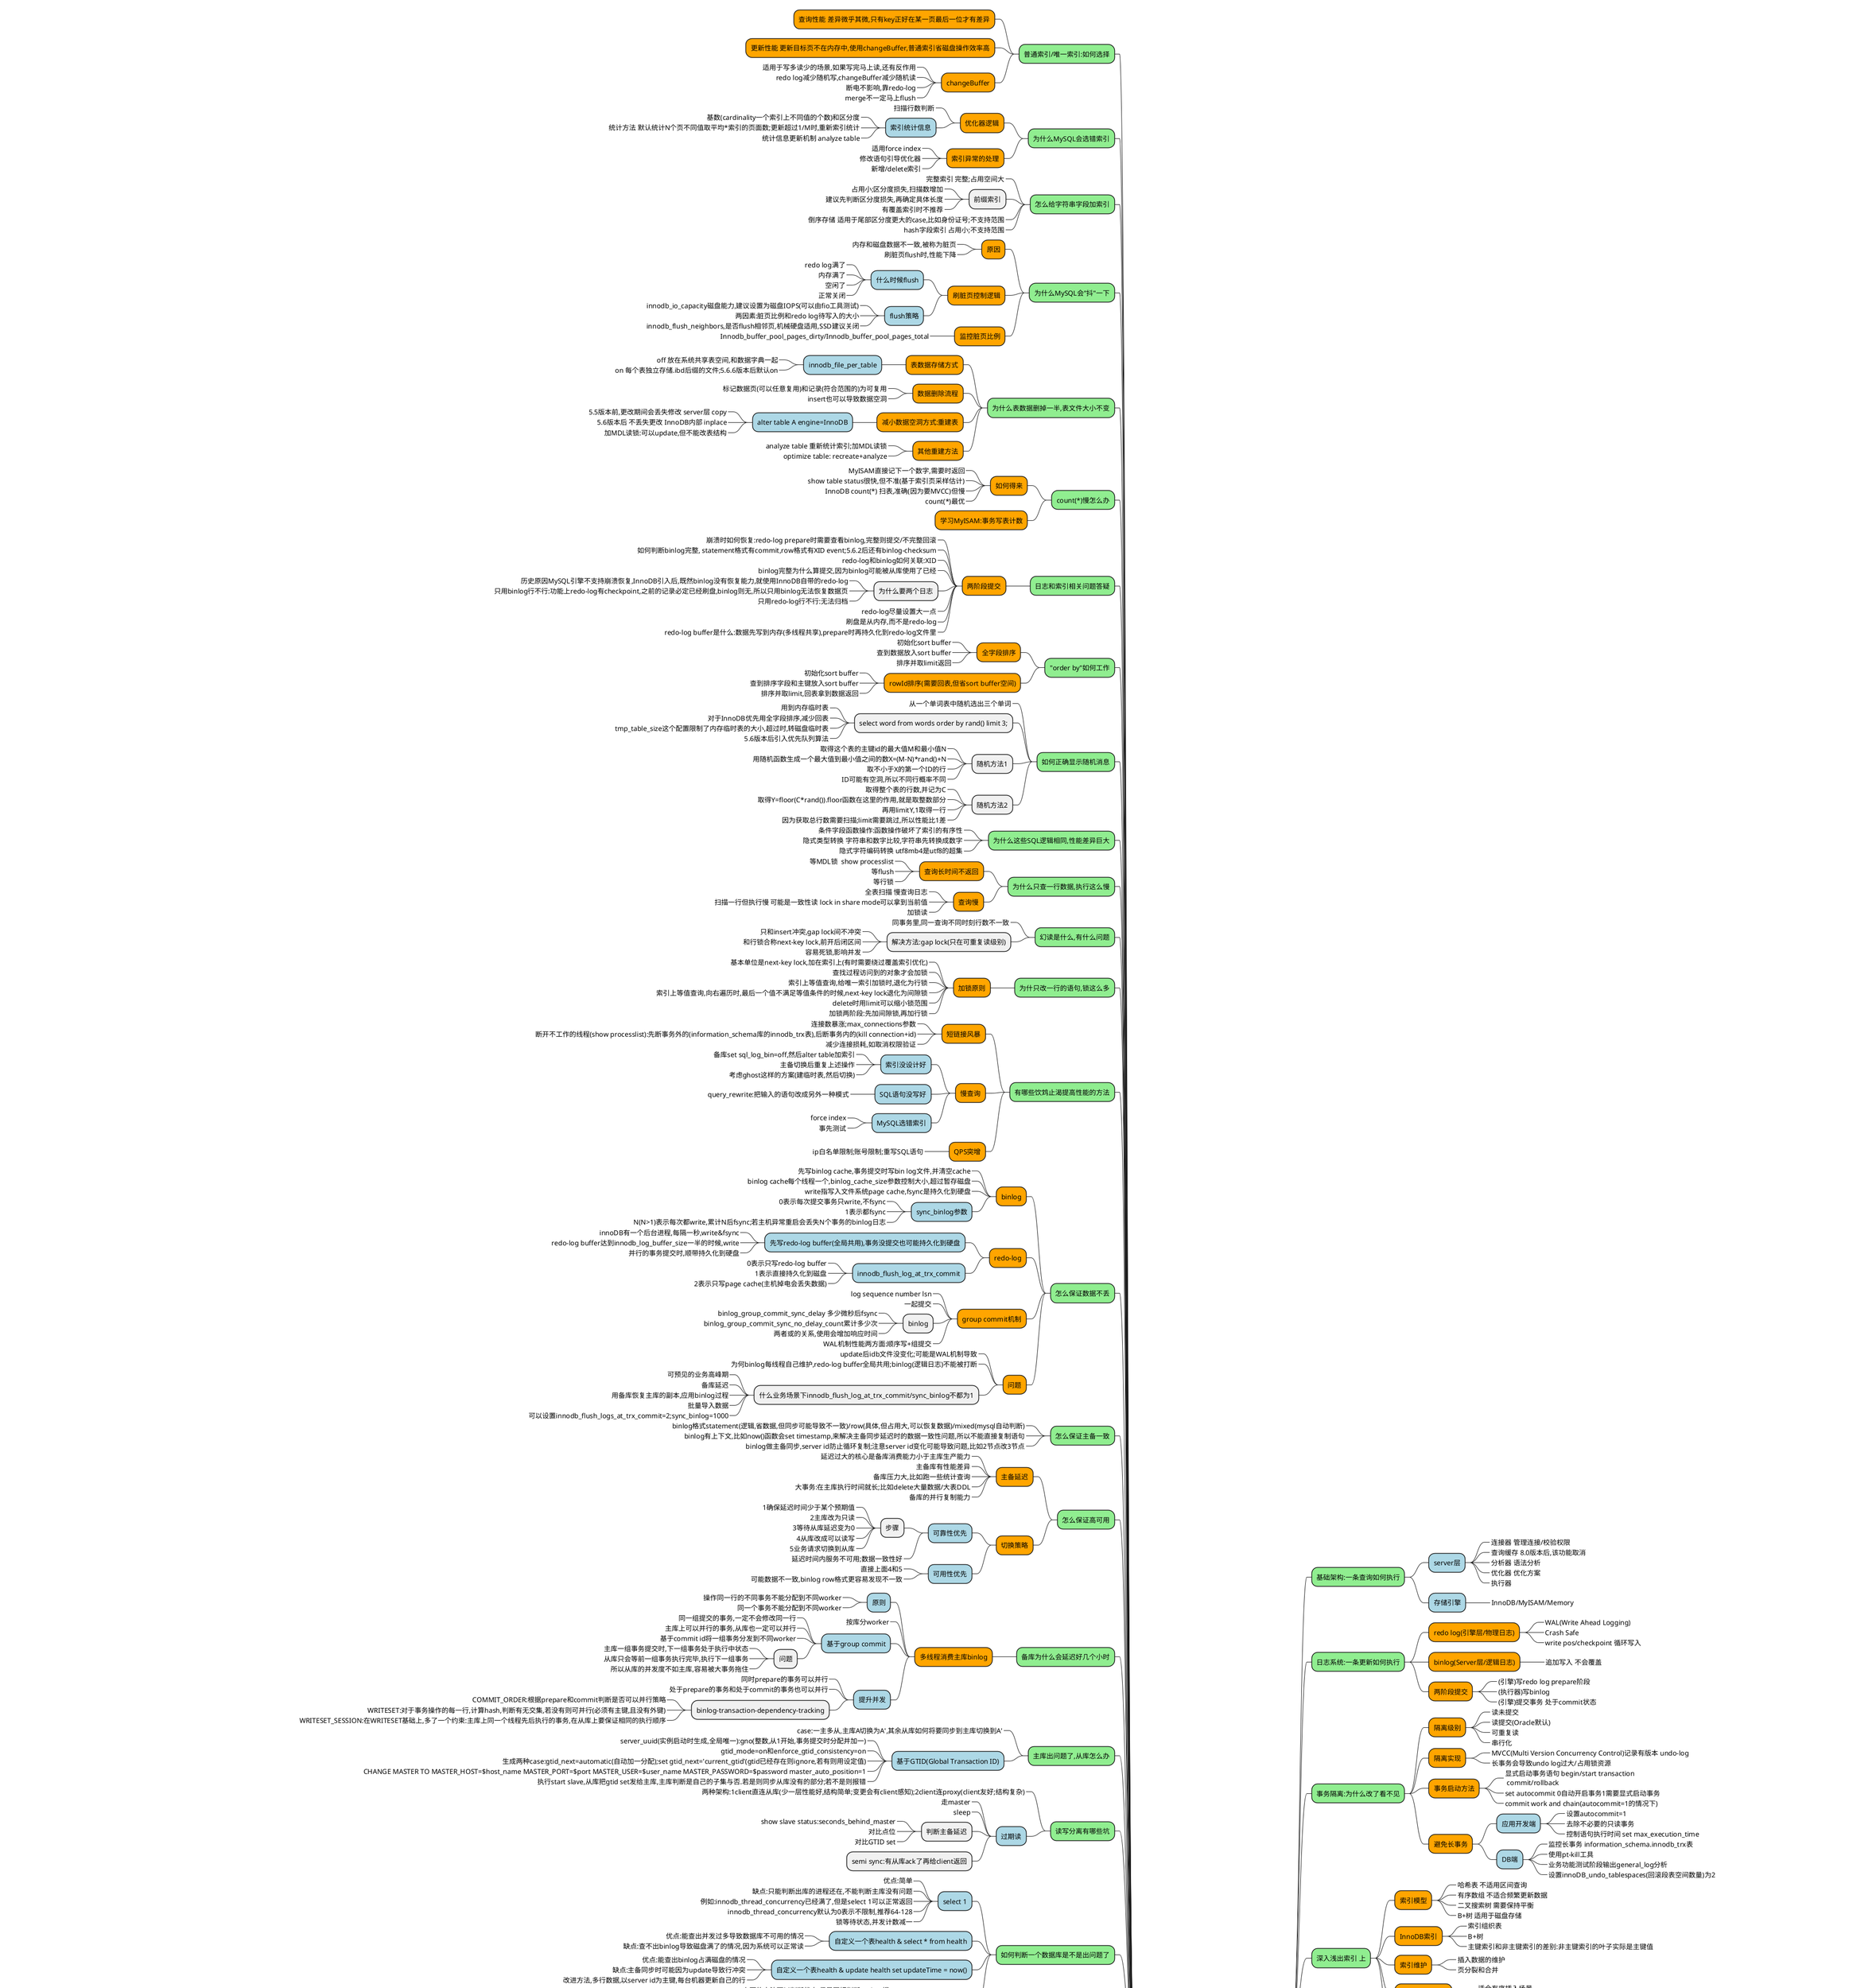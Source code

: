 @startmindmap
*[#lightgrey] MySQL
    *[#lightpink] 1基础篇
        *[#lightgreen] 基础架构:一条查询如何执行
            *[#lightblue] server层
                *_ 连接器 管理连接/校验权限
                *_ 查询缓存 8.0版本后,该功能取消
                *_ 分析器 语法分析
                *_ 优化器 优化方案
                *_ 执行器
            *[#lightblue] 存储引擎
                *_ InnoDB/MyISAM/Memory
        *[#lightgreen] 日志系统:一条更新如何执行
            *[#orange] redo log(引擎层/物理日志)
                *_ WAL(Write Ahead Logging)
                *_ Crash Safe
                *_ write pos/checkpoint 循环写入
            *[#orange] binlog(Server层/逻辑日志)
                *_ 追加写入 不会覆盖
            *[#orange] 两阶段提交
                *_ (引擎)写redo log prepare阶段
                *_ (执行器)写binlog
                *_ (引擎)提交事务 处于commit状态
        *[#lightgreen] 事务隔离:为什么改了看不见
            *[#orange] 隔离级别
                *_ 读未提交
                *_ 读提交(Oracle默认)
                *_ 可重复读
                *_ 串行化
            *[#orange] 隔离实现
                *_ MVCC(Multi Version Concurrency Control)记录有版本 undo-log
                *_ 长事务会导致undo log过大/占用锁资源
            *[#orange] 事务启动方法
                *_ 显式启动事务语句 begin/start transaction\n commit/rollback
                *_ set autocommit 0自动开启事务1需要显式启动事务
                *_ commit work and chain(autocommit=1的情况下)
            *[#orange] 避免长事务
                *[#lightblue] 应用开发端
                    *_ 设置autocommit=1
                    *_ 去除不必要的只读事务
                    *_ 控制语句执行时间 set max_execution_time
                *[#lightblue] DB端
                    *_ 监控长事务 information_schema.innodb_trx表
                    *_ 使用pt-kill工具
                    *_ 业务功能测试阶段输出general_log分析
                    *_ 设置innoDB_undo_tablespaces(回滚段表空间数量)为2
        *[#lightgreen] 深入浅出索引 上
            *[#orange] 索引模型
                *_ 哈希表 不适用区间查询
                *_ 有序数组 不适合频繁更新数据
                *_ 二叉搜索树 需要保持平衡
                *_ B+树 适用于磁盘存储
            *[#orange] InnoDB索引
                *_ 索引组织表
                *_ B+树
                *_ 主键索引和非主键索引的差别:非主键索引的叶子实际是主键值
            *[#orange] 索引维护
                *_ 插入数据的维护
                *_ 页分裂和合并
            *[#orange] 自增主键的选择
                *_ 适合有序插入场景
                *_ 减少存储空间占用
            *[#orange] 重建索引的方法
                *_ drop index(primary key)/add index(primary key)
        *[#lightgreen] 深入浅出索引 下
            *[#orange] 覆盖索引
                *_ 减少树的搜索次数
                *_ 提升查询性能
            *[#orange] 最左前缀原则
                *_ 利用最左前缀定位记录
                *_ 支持联合索引最左N个字段
                *_ 支持String索引最左M个字符
            *[#orange] 索引下推
                *_ 利用索引中字段先做判断
                *_ 减少回表
        *[#lightgreen] 全局锁和表锁:加字段的阻碍
            *[#orange] 全局锁
                *_ FTWRL(Flush Table With Read Lock)
                *_ 适用场景:全库逻辑备份
                *_ 需要注意备份一致性问题
                *_ mysqldump使用--single transaction参数(InnoDB引擎支持)
                * readOnly方式 VS FTWRL方式
                    *_ readOnly可能被用来判断主从库
                    *_ FTWRL如果客户端异常断开会释放锁
            *[#orange] 表锁
                *[#lightblue] 表锁
                    *_ lock tables...read/write
                    *_ unlock tables
                *[#lightblue] 元数据锁(meta data lock)
                    *_ 读锁 操作加读锁
                    *_ 写锁 改表结构加写锁
                    *_ MDL锁的互斥性 读/写锁之间,写锁之间互斥
                    *_ 长事务和MDL锁 MDL锁在事务提交才释放
                    *_ 安全的给小表加字段 alter 添加wait_time 字段
        *[#lightgreen] 行锁功过:如何减少性能影响
            *[#orange] 两阶段锁协议
                *_ 需要时加上,事务结束才释放
                *_ 安排事务的语句顺序 最影响并发的语句放在最后
            *[#orange] 死锁和死锁检测
                *_ 死锁超时 innodb_lock_wait_timeout(默认50s)
                *_ 死锁检测 innodb_deadlock_detect(on)
                *_ 死锁检测会消耗大量CPU 复杂度O(N^2) N为竞争的并发线程数
            *_ 优化锁冲突 逻辑上变成多行
            *_ 删除10_000条数据,一个连接里循环20次每次删除500好于直接删(长事务)和20个连接每个删500(锁竞争)
        *[#lightgreen] 事务到底隔离还是不隔离
            *[#orange] 事务启动
                *_ begin/start transaction命令并不是一个事务的起点,在执行到它们之后的第一个操作InnoDB表的语句,事务才真正启动(trx_id生成)
                *_ 想要马上启动事务,适用start transaction with consistent snapshot
            *[#orange] consistent read view
                *_ 事务启动时生成
            *[#orange] InnoDB行数据版本
                *_ 多版本数据,用row trx_id区分
            *[#orange] 快照在MVCC中的工作原理
                *_ 事务操作根据隔离级别找到对应读版本的数据
            *[#orange] 数据版本可见性规则
                *_ if (未提交 or 已提交但在视图创建后) then 不可见
            *[#orange] update时 当前读 + 两阶段提交
    *[#lightpink] 3特别放送
        *[#lightgreen] 林晓斌:我的MySQL的心路历程
    *[#lightpink] 4结束语
        *[#lightgreen] 点线面网,一起构建MySQL知识网络
left side
    *[#lightpink] 2实战篇
        *[#lightgreen] 普通索引/唯一索引:如何选择
            *[#orange] 查询性能 差异微乎其微,只有key正好在某一页最后一位才有差异
            *[#orange] 更新性能 更新目标页不在内存中,使用changeBuffer,普通索引省磁盘操作效率高
            *[#orange] changeBuffer
                *_ 适用于写多读少的场景,如果写完马上读,还有反作用
                *_ redo log减少随机写,changeBuffer减少随机读
                *_ 断电不影响,靠redo-log
                *_ merge不一定马上flush
        *[#lightgreen] 为什么MySQL会选错索引
            *[#orange] 优化器逻辑
                *_ 扫描行数判断
                *[#lightblue] 索引统计信息
                    *_ 基数(cardinality一个索引上不同值的个数)和区分度
                    *_ 统计方法 默认统计N个页不同值取平均*索引的页面数;更新超过1/M时,重新索引统计
                    *_ 统计信息更新机制 analyze table
            *[#orange] 索引异常的处理
                *_ 适用force index
                *_ 修改语句引导优化器
                *_ 新增/delete索引
        *[#lightgreen] 怎么给字符串字段加索引
            *_ 完整索引 完整;占用空间大
            * 前缀索引
                *_ 占用小;区分度损失,扫描数增加
                *_ 建议先判断区分度损失,再确定具体长度
                *_ 有覆盖索引时不推荐
            *_ 倒序存储 适用于尾部区分度更大的case,比如身份证号;不支持范围
            *_ hash字段索引 占用小;不支持范围
        *[#lightgreen] 为什么MySQL会"抖"一下
            *[#orange] 原因
                *_ 内存和磁盘数据不一致,被称为脏页
                *_ 刷脏页flush时,性能下降
            *[#orange] 刷脏页控制逻辑
                *[#lightblue] 什么时候flush
                    *_ redo log满了
                    *_ 内存满了
                    *_ 空闲了
                    *_ 正常关闭
                *[#lightblue] flush策略
                    *_ innodb_io_capacity磁盘能力,建议设置为磁盘IOPS(可以由fio工具测试)
                    *_ 两因素:脏页比例和redo log待写入的大小
                    *_ innodb_flush_neighbors,是否flush相邻页,机械硬盘适用,SSD建议关闭
            *[#orange] 监控脏页比例
                *_ Innodb_buffer_pool_pages_dirty/Innodb_buffer_pool_pages_total
        *[#lightgreen] 为什么表数据删掉一半,表文件大小不变
            *[#orange] 表数据存储方式
                *[#lightblue] innodb_file_per_table
                    *_ off 放在系统共享表空间,和数据字典一起
                    *_ on 每个表独立存储.ibd后缀的文件;5.6.6版本后默认on
            *[#orange] 数据删除流程
                *_ 标记数据页(可以任意复用)和记录(符合范围的)为可复用
                *_ insert也可以导致数据空洞
            *[#orange] 减小数据空洞方式:重建表
                *[#lightblue] alter table A engine=InnoDB
                    *_ 5.5版本前,更改期间会丢失修改 server层 copy
                    *_ 5.6版本后 不丢失更改 InnoDB内部 inplace
                    *_ 加MDL读锁:可以update,但不能改表结构
            *[#orange] 其他重建方法
                *_ analyze table 重新统计索引;加MDL读锁
                *_ optimize table: recreate+analyze
        *[#lightgreen] count(*)慢怎么办
            *[#orange] 如何得来
                *_ MyISAM直接记下一个数字,需要时返回
                *_ show table status很快,但不准(基于索引页采样估计)
                *_ InnoDB count(*) 扫表,准确(因为要MVCC)但慢
                *_ count(*)最优
            *[#orange] 学习MyISAM:事务写表计数
        *[#lightgreen] 日志和索引相关问题答疑
            *[#orange] 两阶段提交
                *_ 崩溃时如何恢复:redo-log prepare时需要查看binlog,完整则提交/不完整回滚
                *_ 如何判断binlog完整, statement格式有commit,row格式有XID event;5.6.2后还有binlog-checksum
                *_ redo-log和binlog如何关联:XID
                *_ binlog完整为什么算提交,因为binlog可能被从库使用了已经
                * 为什么要两个日志
                    *_ 历史原因MySQL引擎不支持崩溃恢复,InnoDB引入后,既然binlog没有恢复能力,就使用InnoDB自带的redo-log
                    *_ 只用binlog行不行:功能上redo-log有checkpoint,之前的记录必定已经刷盘,binlog则无,所以只用binlog无法恢复数据页
                    *_ 只用redo-log行不行:无法归档
                *_ redo-log尽量设置大一点
                *_ 刷盘是从内存,而不是redo-log
                *_ redo-log buffer是什么:数据先写到内存(多线程共享),prepare时再持久化到redo-log文件里
        *[#lightgreen] "order by"如何工作
            *[#orange] 全字段排序
                *_ 初始化sort buffer
                *_ 查到数据放入sort buffer
                *_ 排序并取limit返回
            *[#orange] rowId排序(需要回表,但省sort buffer空间)
                *_ 初始化sort buffer
                *_ 查到排序字段和主键放入sort buffer
                *_ 排序并取limit,回表拿到数据返回
        *[#lightgreen] 如何正确显示随机消息
            *_ 从一个单词表中随机选出三个单词
            * select word from words order by rand() limit 3;
                *_ 用到内存临时表
                *_ 对于InnoDB优先用全字段排序,减少回表
                *_ tmp_table_size这个配置限制了内存临时表的大小,超过时,转磁盘临时表
                *_ 5.6版本后引入优先队列算法
            * 随机方法1
                *_ 取得这个表的主键id的最大值M和最小值N
                *_ 用随机函数生成一个最大值到最小值之间的数X=(M-N)*rand()+N
                *_ 取不小于X的第一个ID的行
                *_ ID可能有空洞,所以不同行概率不同
            * 随机方法2
                *_ 取得整个表的行数,并记为C
                *_ 取得Y=floor(C*rand()).floor函数在这里的作用,就是取整数部分
                *_ 再用limitY,1取得一行
                *_ 因为获取总行数需要扫描;limit需要跳过,所以性能比1差
        *[#lightgreen] 为什么这些SQL逻辑相同,性能差异巨大
            *_ 条件字段函数操作:函数操作破坏了索引的有序性
            *_ 隐式类型转换 字符串和数字比较,字符串先转换成数字
            *_ 隐式字符编码转换 utf8mb4是utf8的超集
        *[#lightgreen] 为什么只查一行数据,执行这么慢
            *[#orange] 查询长时间不返回
                *_ 等MDL锁  show processlist
                *_ 等flush
                *_ 等行锁
            *[#orange] 查询慢
                *_ 全表扫描 慢查询日志
                *_ 扫描一行但执行慢 可能是一致性读 lock in share mode可以拿到当前值
                *_ 加锁读
        *[#lightgreen] 幻读是什么,有什么问题
            *_ 同事务里,同一查询不同时刻行数不一致
            * 解决方法:gap lock(只在可重复读级别)
                *_ 只和insert冲突,gap lock间不冲突
                *_ 和行锁合称next-key lock,前开后闭区间
                *_ 容易死锁,影响并发
        *[#lightgreen] 为什只改一行的语句,锁这么多
            *[#orange] 加锁原则
                *_ 基本单位是next-key lock,加在索引上(有时需要绕过覆盖索引优化)
                *_ 查找过程访问到的对象才会加锁
                *_ 索引上等值查询,给唯一索引加锁时,退化为行锁
                *_ 索引上等值查询,向右遍历时,最后一个值不满足等值条件的时候,next-key lock退化为间隙锁
                *_ delete时用limit可以缩小锁范围
                *_ 加锁两阶段:先加间隙锁,再加行锁
        *[#lightgreen] 有哪些饮鸩止渴提高性能的方法
            *[#orange] 短链接风暴
                *_ 连接数暴涨;max_connections参数
                *_ 断开不工作的线程(show processlist):先断事务外的(information_schema库的innodb_trx表),后断事务内的(kill connection+id)
                *_ 减少连接损耗,如取消权限验证
            *[#orange] 慢查询
                *[#lightblue] 索引没设计好
                    *_ 备库set sql_log_bin=off,然后alter table加索引
                    *_ 主备切换后重复上述操作
                    *_ 考虑ghost这样的方案(建临时表,然后切换)
                *[#lightblue] SQL语句没写好
                    *_ query_rewrite:把输入的语句改成另外一种模式
                *[#lightblue] MySQL选错索引
                    *_ force index
                    *_ 事先测试
            *[#orange] QPS突增
                *_ ip白名单限制;账号限制;重写SQL语句
        *[#lightgreen] 怎么保证数据不丢
            *[#orange] binlog
                *_ 先写binlog cache,事务提交时写bin log文件,并清空cache
                *_ binlog cache每个线程一个,binlog_cache_size参数控制大小,超过暂存磁盘
                *_ write指写入文件系统page cache,fsync是持久化到硬盘
                *[#lightblue] sync_binlog参数
                    *_ 0表示每次提交事务只write,不fsync
                    *_ 1表示都fsync
                    *_ N(N>1)表示每次都write,累计N后fsync;若主机异常重启会丢失N个事务的binlog日志
            *[#orange] redo-log
                *[#lightblue] 先写redo-log buffer(全局共用),事务没提交也可能持久化到硬盘
                    *_ innoDB有一个后台进程,每隔一秒,write&fsync
                    *_ redo-log buffer达到innodb_log_buffer_size一半的时候,write
                    *_ 并行的事务提交时,顺带持久化到硬盘
                *[#lightblue] innodb_flush_log_at_trx_commit
                    *_ 0表示只写redo-log buffer
                    *_ 1表示直接持久化到磁盘
                    *_ 2表示只写page cache(主机掉电会丢失数据)
            *[#orange] group commit机制
                *_ log sequence number lsn
                *_ 一起提交
                * binlog
                    *_ binlog_group_commit_sync_delay 多少微秒后fsync
                    *_ binlog_group_commit_sync_no_delay_count累计多少次
                    *_ 两者或的关系,使用会增加响应时间
                *_ WAL机制性能两方面:顺序写+组提交
            *[#orange] 问题
                *_ update后idb文件没变化;可能是WAL机制导致
                *_ 为何binlog每线程自己维护,redo-log buffer全局共用;binlog(逻辑日志)不能被打断
                * 什么业务场景下innodb_flush_log_at_trx_commit/sync_binlog不都为1
                    *_ 可预见的业务高峰期
                    *_ 备库延迟
                    *_ 用备库恢复主库的副本,应用binlog过程
                    *_ 批量导入数据
                    *_ 可以设置innodb_flush_logs_at_trx_commit=2;sync_binlog=1000
        *[#lightgreen] 怎么保证主备一致
            *_ binlog格式statement(逻辑,省数据,但同步可能导致不一致)/row(具体,但占用大,可以恢复数据)/mixed(mysql自动判断)
            *_ binlog有上下文,比如now()函数会set timestamp,来解决主备同步延迟时的数据一致性问题,所以不能直接复制语句
            *_ binlog做主备同步,server id防止循环复制;注意server id变化可能导致问题,比如2节点改3节点
        *[#lightgreen] 怎么保证高可用
            *[#orange] 主备延迟
                *_ 延迟过大的核心是备库消费能力小于主库生产能力
                *_ 主备库有性能差异
                *_ 备库压力大,比如跑一些统计查询
                *_ 大事务:在主库执行时间就长;比如delete大量数据/大表DDL
                *_ 备库的并行复制能力
            *[#orange] 切换策略
                *[#lightblue] 可靠性优先
                    * 步骤
                        *_ 1确保延迟时间少于某个预期值
                        *_ 2主库改为只读
                        *_ 3等待从库延迟变为0
                        *_ 4从库改成可以读写
                        *_ 5业务请求切换到从库
                    *_ 延迟时间内服务不可用;数据一致性好
                *[#lightblue] 可用性优先
                    *_ 直接上面4和5
                    *_ 可能数据不一致,binlog row格式更容易发现不一致
        *[#lightgreen] 备库为什么会延迟好几个小时
            *[#orange] 多线程消费主库binlog
                *[#lightblue] 原则
                    *_ 操作同一行的不同事务不能分配到不同worker
                    *_ 同一个事务不能分配到不同worker
                *_ 按库分worker
                *[#lightblue] 基于group commit
                    *_ 同一组提交的事务,一定不会修改同一行
                    *_ 主库上可以并行的事务,从库也一定可以并行
                    *_ 基于commit id将一组事务分发到不同worker
                    * 问题
                        *_ 主库一组事务提交时,下一组事务处于执行中状态
                        *_ 从库只会等前一组事务执行完毕,执行下一组事务
                        *_ 所以从库的并发度不如主库,容易被大事务拖住
                *[#lightblue] 提升并发
                    *_ 同时prepare的事务可以并行
                    *_ 处于prepare的事务和处于commit的事务也可以并行
                    * binlog-transaction-dependency-tracking
                        *_ COMMIT_ORDER:根据prepare和commit判断是否可以并行策略
                        *_ WRITESET:对于事务操作的每一行,计算hash,判断有无交集,若没有则可并行(必须有主键,且没有外键)
                        *_ WRITESET_SESSION:在WRITESET基础上,多了一个约束:主库上同一个线程先后执行的事务,在从库上要保证相同的执行顺序
        *[#lightgreen] 主库出问题了,从库怎么办
            *_ case:一主多从,主库A切换为A',其余从库如何将要同步到主库切换到A'
            *[#lightblue] 基于GTID(Global Transaction ID)
                *_ server_uuid(实例启动时生成,全局唯一):gno(整数,从1开始,事务提交时分配并加一)
                *_ gtid_mode=on和enforce_gtid_consistency=on
                *_ 生成两种case:gtid_next=automatic(自动加一分配);set gtid_next='current_gtid'(gtid已经存在则ignore,若有则用设定值)
                *_ CHANGE MASTER TO MASTER_HOST=$host_name MASTER_PORT=$port MASTER_USER=$user_name MASTER_PASSWORD=$password master_auto_position=1
                *_ 执行start slave,从库把gtid set发给主库,主库判断是自己的子集与否.若是则同步从库没有的部分;若不是则报错
        *[#lightgreen] 读写分离有哪些坑
            *_ 两种架构:1client直连从库(少一层性能好,结构简单;变更会有client感知);2client连proxy(client友好;结构复杂)
            *[#lightblue] 过期读
                *_ 走master
                *_ sleep
                * 判断主备延迟
                    *_ show slave status:seconds_behind_master
                    *_ 对比点位
                    *_ 对比GTID set
                * semi sync:有从库ack了再给client返回
        *[#lightgreen] 如何判断一个数据库是不是出问题了
            *[#lightblue] select 1
                *_ 优点:简单
                *_ 缺点:只能判断出库的进程还在,不能判断主库没有问题
                *_ 例如:innodb_thread_concurrency已经满了,但是select 1可以正常返回
                *_ innodb_thread_concurrency默认为0表示不限制,推荐64-128
                *_ 锁等待状态,并发计数减一
            *[#lightblue] 自定义一个表health & select * from health
                *_ 优点:能查出并发过多导致数据库不可用的情况
                *_ 缺点:查不出binlog导致磁盘满了的情况,因为系统可以正常读
            *[#lightblue] 自定义一个表health & update health set updateTime = now()
                *_ 优点:能查出binlog占满磁盘的情况
                *_ 缺点:主备同步时可能因为update导致行冲突
                *_ 改进方法,多行数据,以server id为主键,每台机器更新自己的行
            *[#lightblue] 内部统计
                *_ 上面的方法可以判断状态,但是不好判断update慢\n 比如IO利用率100%的场景,检测语句仍有可能很快返回\n 因为检测语句资源占用不大,如果拿到资源就能很快返回
                *_ performance_schema库file_summary_by_event_name表;开启慢10%
                *_ 可以通过update setup_instruments set ENABLED='YES', Timed='YES'来控制开关
        *[#lightgreen] 答疑二:用动态的观点看加锁
            *_ 加锁是扫描时一个个加上去的,所以为了避免死锁,访问同一组资源的访问顺序尽量相同
            *_ 如何查看死锁:show engine innodb status命令LATESTDETECTED DEADLOCK
            *_ innoDB会自动选择回滚成本更小的方案避免死锁
            *_ 间隙锁是由后继的记录定义的,所以删除记录可能导致锁范围扩大,空表锁住所有
        *[#lightgreen] 误删数据后怎么办
            *[#lightblue] delete误删行
                *_ 使用Flashback恢复,需要binlog_format=row和binlog_row_image=FULL
                *_ 不建议直接在主库上操作,先在临时库上恢复,确认后再恢复到主库;防止数据二次破坏
                *_ 预防:sql_safe_updates参数设置为on,无where或where没有索引字段,报错
                *_ 预防:sql上线前评审
            *[#lightblue] drop/truncate误删表&库
                *_ 需要定期的全量备份和binlog备份
                *_ 找到最近的全量备份,再用binlog备份复原
                *_ 加速恢复:mysqlbinlog命令可以通过-database参数指定库
                *_ 记得跳过误删语句
                * 比较慢
                    *_ 因为误删表的话,最好只重放该表而不是库,但mysqlbinlog不能指定表
                    *_ mysqlbinglog单线程
                * 加速方法
                    *_ 从备份恢复出临时实例,将该实例设置为线上备库的从库
                    *_ start slave之前,change replication filter replicate_do_table = (tbl_name)
                    *_ 这样可以并行
                    *_ 如果备库binlog不全,可以手动放入再重启,即可重新识别binlog文件
                * 延迟恢复备库
                    *_ CHANGE MASTER TO MASTER_DELAY=N命令,可以指定这个备库持续保持跟主库有N秒的延迟
                    *_ 这样最多追N的时间即可恢复
                *_ 预防:账号分离,常见开发账号只有DML权限没有DDL权限
                *_ 预防:操作规范:如删除必须先改名,比如后面加to_be_deleted\n 一段时间无问题,才必须从管理系统删除\n 管理系统也只能删带有后缀的表or库
            *[#lightblue] rm命令误删mysql实例
                *_ 删掉节点:整个集群选个新主库
                *_ 删掉集群:备份跨机房/跨城市
            *[#lightblue] 预防
                *_ 四个脚本:备份/执行/验证/回滚
                *_ 用chatrr +i给重要文件加保护,这样root也没法直接删除
        *[#lightgreen] 为什么有kill不掉的语句
            *_ kill query+线程id;终止语句
            *_ kill connection+线程id;connection可以缺省,终止线程连接
            *[#lightblue] kill后的操作
                *_ 1将线程状态改为kill_query
                *_ 2给执行线程发一个信号
            *[#lightblue] 为何kill了却还能在show processlist结果里看到
                * 1线程执行中有一些判断逻辑,发现状态kill了,再进入终止逻辑
                    *_ 如IO压力大,IO函数一直没有返回,不能即使判断线程状态
                *_ 2如果处于等待状态,必须是可以被唤醒的线程
                * 3执行终止逻辑需要一个过程
                    *_ 超大事务回滚
                    *_ 大查询回滚,清理临时文件
                    *_ DDL执行到最后阶段,被kill需要删除中间临时文件,可能受IO资源影响耗时久
            *[#lightblue] client ctrl+c
                *_ MySQL是停等协议,还没有返回的时候,不能继续下一个命令
                *_ client另外启动一个连接,再执行kill query命令
            *[#lightblue] client 库里表多就建立连接慢
                * 客户端有命令表名补全功能
                    *_ show databases;
                    *_ show tables;
                    *_ 内存建立hashTable;所以表多会慢
                *_ 用-A参数可以取消
                * 用-quick参数
                    *_ 跳过表名补全功能
                    *_ mysql_use_result(本地不缓存)
                    *_ 不会把执行命令记录到本地历史文件
            *[#lightblue] kill慢时
                *_ 调大并发度,或者停掉别的线程,让出位子给这个线程执行
                *_ 若受限于IO等资源执行慢,只能减少系统压力
                *_ 若kill,导致事务回滚很慢,应该等吗?应该,因为不等,直接关闭,重启后,该有的操作一样会继续
        *[#lightgreen] 我查这么多数据,会不会把数据库内存打爆
            *[#lightblue] 流程
                *_ 获取一行,写到net_buffer中.大小是由参数net_buffer_length定义的,默认是16k
                *_ 重复获取行,直到net_buffer写满,调用网络接口发出去
                *_ 如果发送成功,就清空net_buffer,然后继续取下一行,并写入net_buffer
                *_ 如果发送函数返回EAGAIN或WSAEWOULDBLOCK,就表示本地网络栈(socket send buffer)写满了,进入等待.直到网络栈重新可写,再继续发送
            *_ 由于边读边发,所以client可能会成为瓶颈(乃至导致长事务,导致server端能力下降);状态Sending to client/Sending data只是正在执行的意思
            *_ InnoDB使用LRU算法更新BufferPool,内存命中率一般需要99%以上,innodb_buffer_pool_size推荐物理内存的60%-80%
            *_ 通过分代,防止大表扫描导致内存命中率下降
        *[#lightgreen] 到底可不可以用join
            *[#lightblue] 流程
                *_ 优化器选择小表作为驱动表, 如果用straight join则可以手动指定
                *_ 小表指的是总数据量,因此有可能表A100行,1个字段;表B虽然50行,但是有3个字段,通算表A是小表
                *_ 从驱动表1读出一行,去被驱动表2里找到相应数据
                *_ 加入结果集,并重复上述过程
            *[#lightblue] 如何从被驱动表找数据
                *_ 能用索引的话用索引(这种情况可以join)
                * 不能能用索引的话(这种join尽量不用,可能导致内存命中率下降)
                    * 将驱动表数据全部放入内存
                        *_ 放不下的case,分段放
                        *_ join_buffer_size控制,默认256k
                    *_ 扫描被驱动表并与内存中数据join
        *[#lightgreen] join语句如何优化
            *[#lightblue] Multi-Range Read(MRR)优化
                *_ 根据索引a,定位到满足条件的记录,将id值放入read_rnd_buffer中;(read_rnd_buffer_size参数控制,满了则循环操作)
                *_ 将read_rnd_buffer中的id进行递增排序;
                *_ 排序后的id数组,依次到主键id索引中查记录,并作为结果返回.
            *[#lightblue] Batched Key Access(BKA)优化
                *_ 驱动表数据放到join_buffer
                *_ 用MRR方式从被驱动表找数据
            *[#lightblue] 想用join,但被驱动表无索引,加索引又因为是低频业务不值得操作,怎么办
                *_ 将被驱动表对应数据查出,放在临时表
                *_ 临时表加索引再join
            *[#lightblue] hash_join
                *_ join操作只能轮询是慢的根源,能hash会快很多
                *_ MySQL 8.0支持hash join了
                *_ 更早的版本只能手动在程序里模拟
            *[#lightblue] 三表join语句如何加索引
                *_ select * from t1 join t2 on(t1.a=t2.a) join t3 on (t2.b=t3.b) where t1.c>=X and t2.c>=Y and t3.c>=Z;
                *_ 在t1.c>=X、t2.c>=Y、t3.c>=Z这三个条件里,选择一个经过过滤以后,数据最少的那个表,作为第一个驱动表.此时,可能会出现如下两种情况
                * 第一种情况,如果选出来是表t1或者t3,那剩下的部分就固定了
                    *_ t1是驱动表,t1->t2->t3,此时在被驱动表上t2.a和t3.b建索引
                    *_ t3是驱动表,t3->t2->t1,此时在被驱动表上t2.b和t1.a建索引
                *_ 如果选出来的第一个驱动表是表t2的话,由于t2既可以先join t1,又可以join t3,所以选更小的表驱动
        *[#lightgreen] 为什么临时表可以重名
            *[#lightblue] 临时表的特性
                * 临时表和内存表的不同
                    *_ 内存表create table ... engine=memory,数据在内存,重启被清空,但表结构还在
                    *_ 临时表可以用任何引擎,写数据时写盘,重启自动回收
                *_ create temporary table ...
                *_ 只能被创建的session访问,对其他线程不可见
                *_ 可以和普通表重名
                *_ sessionA同时有同名临时表和普通表时,show create以及增删改查访问的临时表
                *_ show tables不显示临时表
            *[#lightblue] 临时表应用
                *_ 跨库查询:各库查询结果放入临时表,再进行后续操作
                *_ 复杂查询的优化:如join查询,被驱动表没有索引,可以将查到数据放入临时表,临时表加索引,再join
            *[#lightblue] 临时表为什么可以重名
                *_ 表定义文件,放在临时文件目录下,#sql{进程id}_{线程id}_序列号.frm
                * 数据文件
                    *_ 5.6及之前,临时文件目录下,相同前缀的.ibd文件
                    *_ 5.7开始,有一个临时文件空间,专门存放临时文件的数据,不需要再创建idb文件(防止频繁使用临时表,创建/删除文件,带来大量磁盘性能消耗)
                * table_def_key
                    *_ 普通表库名+表名
                    *_ 临时表在普通表基础上,加server_id+thread_id
            *[#lightblue] 临时表和主备复制
                *_ binlog format=row时,临时表语句不进入binlog
                *_ binlog format=statement/mixed时,临时表操作语句才进入binlog
            *_ 临时表可以alter table改名,但不能直接rename
        *[#lightgreen] 什么时候使用内部临时表
            *[#lightblue] union
                *_ 内部临时表上面有唯一索引,实现去重语义
                *_ 若union all,则无去重,则不用内部临时表
            *[#lightblue] group by
                *_ 内部临时表上面有唯一索引,实现分组语义
                *_ 返回默认排序,若无需排序,可以加order by null
                *_ 若group by字段有索引,则无需内部临时表
                *_ select后加SQL_BIG_RESULT(hint),可直接使用磁盘数组:获得所有值后排序,再顺序统计group by,而非B+树的内部临时表
            *_ 如果可以一边读数据一边得到结果,就不需要额外内存,否则就需要,来保存中间结果
            *_ join_buffer是无序数组,sort_buffer是有序数组,临时表是二维表结构
            *_ 内存临时表按照扫描顺序,磁盘临时表则按照主键顺序
        *[#lightgreen] 都说innoDB好,那还要不要用Memory引擎
            *_ 内存表的数据部分以数组的方式单独存放,而主键id索引里,存的是每个数据的位置.主键id是hash索引,索引上的key并不是有序的
            *_ InnoDB 表的数据总是有序存放的,而内存表的数据就是按照写入顺序存放的
            *_ 当数据文件有空洞的时候,InnoDB 表在插入新数据的时候,为了保证数据有序性,只能在固定的位置写入新值,而内存表找到空位就可以插入新值
            *_ 数据位置发生变化的时候,InnoDB 表只需要修改主键索引,而内存表需要修改所有索引
            *_ InnoDB表用主键索引查询时需要走一次索引查找,用普通索引查询的时候,需要走两次索引查找.而内存表没有这个区别,所有索引的“地位”都是相同的
            *_ InnoDB 支持变长数据类型,不同记录的长度可能不同;内存表不支持Blob和Text字段,并且即使定义了varchar(N),实际也当作char(N),也就是固定长度字符串来存储,因此内存表的每行数据长度相同
            *_ 主键hash索引,不支持范围搜索.可以使用alter table t1 add index a_btree_index using btree (id)新建b树索引
            *_ 不支持行锁,只有表锁
            *_ 因为重启数据丢失,担心主备不一致,重启后binlog记录delete from t1
            *_ 适用于用户临时表case
        *[#lightgreen] 自增主键为什么不是连续的
            *[#lightblue] 自增值存在哪里
                *_ MyISAM 在数据文件
                *_ InnoDB在内存,若重启,设为current_max()+1;8.0版本后,持久化到redo-log
            *[#lightblue] 自增值修改机制
                *_ 若为0/null/未制定,设定为自增值
                *_ 否则设定为指定值
                * 然后变更自增值;
                    *_ if(指定值小于自增值) then do noting
                    *_ else 从auto_increment_offset(默认1)开始,以auto_increment_increment(默认1)为步长,持续叠加,直到找到第一个大于指定值的值,作为新的自增值
            *[#lightblue] 不连续的原因
                *_ 主键冲突
                *_ 事务回滚:为什么自增值不能回退?因为可能有别的事务更新了自增值
                *_ 批量插入(insert select)(不清楚申请多少,实际是类似java hashmap resize,二进制翻倍申请)
            *[#lightblue] 自增锁的优化
                * innodb_autoinc_lock_mode参数,版本5.1引入,默认1
                    *_ 0:和5.0一样,语句结束才释放锁
                    *_ 1:普通insert,申请后就释放;insert select,语句结束才释放(应用场景:主从复制,binlog是statement格式)
                    *_ 2:申请就释放
        *[#lightgreen] insert语句的锁为什么这么多
            *[#lightblue] insert select在可重复读隔离级别+binlog是statement格式时,会对select表所有扫描到的记录和间隙加锁
                *_ 因为如果不加锁,主从复制场景,由于可重复读,主库看不到事务执行中新插入的记录
                *_ 但是binlog同步到从库,statement格式,从库会插入事务执行中新插入的数据,导致数据不一致
            *[#lightblue] insert t select t
                *_ insert into t(c,d)  (select c+1, d from t force index(c) order by c desc limit 1)
                *_ 上述语句会使用临时表&锁全表
                *_ 原因是这类一边遍历数据,一边更新数据的情况,如果读出来的数据直接写回原表,就可能在遍历过程中,读到刚刚插入的记录,新插入的记录如果参与计算逻辑,就跟语义不符
                *_ 可以用临时表优化\n create temporary table temp_t(c int,d int) engine=memory;\n insert into temp_t  (select c+1, d from t force index(c) order by c desc limit 1);\n insert into t select * from temp_t;\n drop table temp_t;
            *[#lightblue] insert唯一键冲突
                *_ 冲突后,会在冲突索引上加读锁(可能导致死锁)
                *_ 这样可以防止该记录被别的事务删掉,维护可重复读的语义
            *[#lightblue] insert on duplicate key update
                *_ 冲突后,会在冲突索引上加next-key lock写锁
                *_ 多个唯一键冲突,update和第一个索引冲突的行
        *[#lightgreen] 如何最快复制一张表
            *[#lightblue] mysqldump
                *_ mysqldump -h$host -P$port -u$user --add-locks=0 --no-create-info --single-transaction  --set-gtid-purged=OFF db1 t --where="a>900" --result-file=/client_tmp/t.sql
                *_ –single-transaction的作用是,在导出数据的时候不需要对表db1.t加表锁,而是使用START TRANSACTION WITH CONSISTENT SNAPSHOT的方法
                *_ –add-locks设置为0,表示在输出的文件结果里,不增加"LOCKTABLEStWRITE;"
                *_ –no-create-info的意思是,不需要导出表结构
                *_ –set-gtid-purged=off表示的是,不输出跟GTID相关的信息
                *_ –result-file指定了输出文件的路径,其中client表示生成的文件是在客户端机器上的
                *_ 如果希望生成的文件中一条INSERT语句只插入一行数据的话,可以在执行mysqldump命令时,加上参数–skip-extended-insert
                *_ 在db2库上执行:mysql -h127.0.0.1 -P13000  -uroot db2 -e "source /client_tmp/t.sql"
            *[#lightblue] 导出csv
                * select * from db1.t where a>900 into outfile '/server_tmp/t.csv';
                    *_ 文件保存在server端
                    *_ into outfile指定了文件的生成位置(/server_tmp/),这个位置必须受参数secure_file_priv的限制.参数secure_file_priv的可选值和作用分别是
                        *_ 如果设置为empty,表示不限制文件生成的位置,这是不安全的设置
                        *_ 如果设置为一个表示路径的字符串,就要求生成的文件只能放在这个指定的目录,或者它的子目录
                        *_ 如果设置为 NULL,就表示禁止在这个MySQL实例上执行 select … into outfile操作
                    *_ 不会覆盖文件,若已有同名文件则报错
                    *_ 这条命令生成的文本文件中,原则上一个数据行对应文本文件的一行.但是,如果字段中包含换行符,在生成的文本中也会有换行符.不过类似换行符、制表符这类符号,前面都会跟上“\”这个转义符,这样就可以跟字段之间、数据行之间的分隔符区分开
                    *_ 不会生成表结构文件
                    *_ mysqldump提供了一个–tab 参数,可以同时导出表结构定义文件和csv数据文件
                    *_ mysqldump -h$host -P$port -u$user ---single-transaction  --set-gtid-purged=OFF db1 t --where="a>900" --tab=$secure_file_priv
                    *_ $secure_file_priv定义的目录下,创建一个t.sql文件保存建表语句,同时创建一个t.txt文件保存CSV数据
                * load data infile '/server_tmp/t.csv' into table db2.t;
                    *_  若binlog为statement,则csv会写入binlog
                    *_  不加'local',是读取服务端的文件,这个文件必须在secure_file_priv指定的目录或子目录下
                    *_  加上'local',读取的是客户端的文件,只要mysql客户端有访问这个文件的权限即可.这时候,MySQL客户端会先把本地文件传给服务端,然后执行上述的load data流程.
            *[#lightblue] 物理copy
                *_  假设我们现在的目标是在db1库下,复制一个跟表t相同的表r
                *_  执行create table r like t,创建一个相同表结构的空表
                *_  执行alter table r discard tablespace,这时候r.ibd文件会被删除
                *_  执行flush table t for export,这时候db1目录下会生成一个t.cfg文件(t只读)
                *_  在db1目录下执行cp t.cfg r.cfg;cp t.ibd r.ibd;这两个命令(这里需要注意的是,拷贝得到的两个文件,MySQL进程要有读写权限);
                *_  执行unlock tables,这时候t.cfg文件会被删除;(t释放读锁)
                *  执行alter table r import tablespace,将这个r.ibd文件作为表r的新的表空间,由于这个文件的数据内容和t.ibd是相同的,所以表r中就有了和表t相同的数据
                    *_  在执行import tablespace的时候,为了让文件里的表空间id和数据字典中的一致,会修改r.ibd的表空间id.而这个表空间id存在于每一个数据页中.
                    *_  因此,如果是一个很大的文件(比如TB级别),每个数据页都需要修改,所以你会看到这个import语句的执行是需要一些时间的.
                    *_  当然,如果是相比于逻辑导入的方法,import语句的耗时是非常短的
            *[#lightblue] 对比
                * 物理拷贝
                    *_ 速度最快,尤其对大表拷贝.误删表的情况,用备份恢复出误删之前的临时库,然后再把临时库中的表拷贝到生产库上,是恢复数据最快的方法
                    *_ 但是,这种方法的使用也有一定的局限性:必须是全表拷贝,不能只拷贝部分数据;
                    *_ 需要到服务器上拷贝数据,在用户无法登录数据库主机的场景下无法使用;
                    *_ 由于是通过拷贝物理文件实现的,源表和目标表都是使用InnoDB引擎时才能使用.
                * 用mysqldump生成包含INSERT语句文件的方法
                    *_ 可以在where参数增加过滤条件,来实现只导出部分数据
                    *_ 这个方式的不足之一是,不能使用join这种比较复杂的where条件写法.
                * 用select…into outfile
                    *_ 最灵活的,支持所有的SQL写法.
                    *_ 但缺点之一就是,每次只能导出一张表的数据,而且表结构也需要另外的语句单独备份
        *[#lightgreen] grant之后要跟着flush privileges吗
        *[#lightgreen] 要不要使用分区表
            *_ 引擎层是N个表,server层是1个表
            *_ 分区表gap-lock是在引擎层单表上
            *_ 每当第一次访问分区表时,会依次打开所有分区
            *_ MDL锁会锁住所有的分区
        *[#lightgreen] 答疑三:说一说这些好问题
        *[#lightgreen] 自增id用完怎么办
@endmindmap